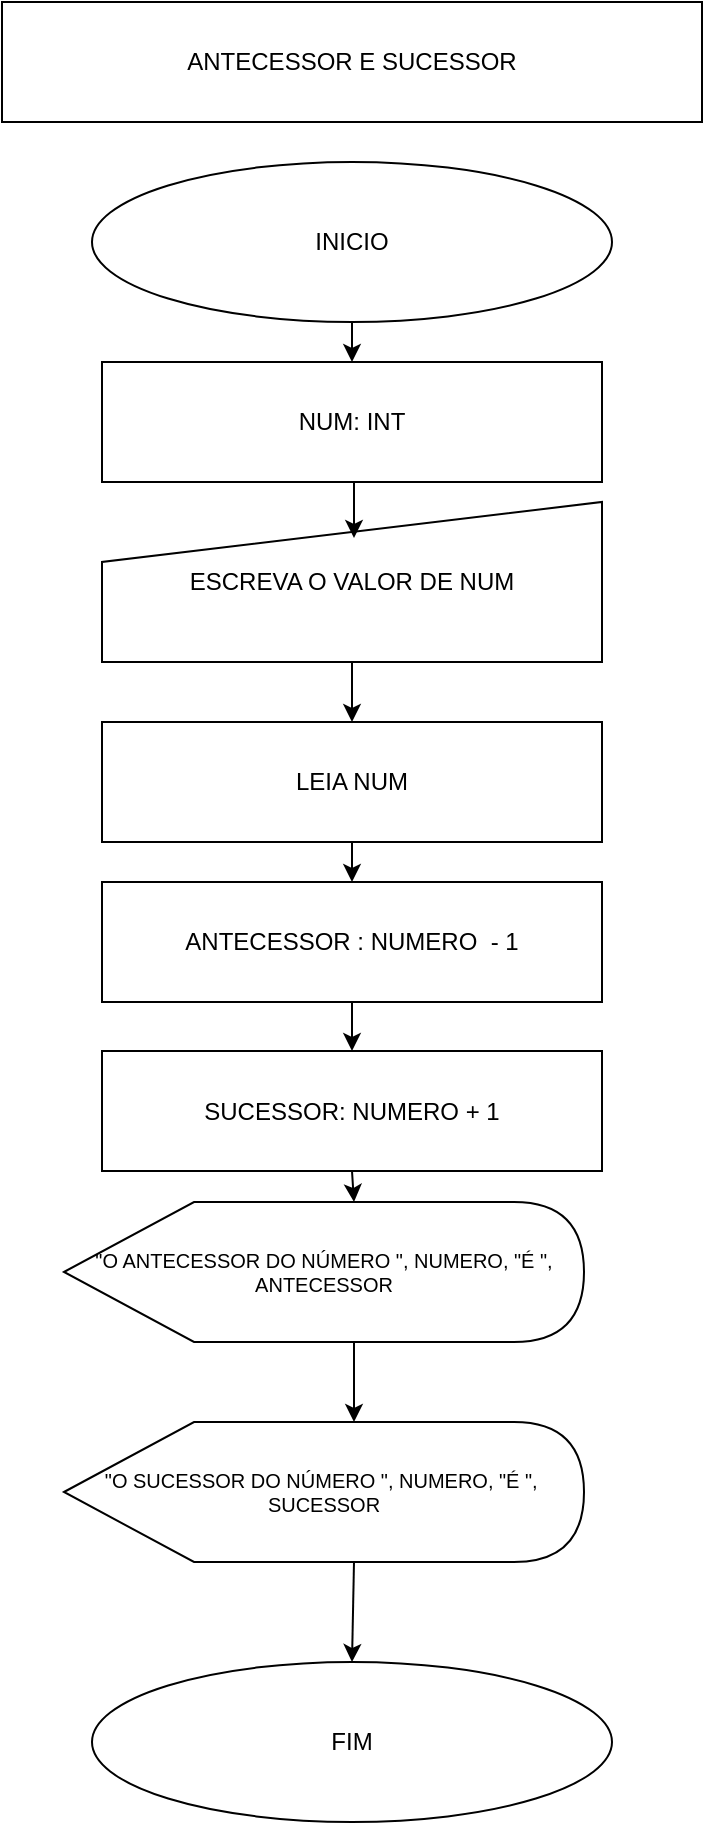 <mxfile>
    <diagram name="Página-1" id="qihxvgWzMPJ05p4WYAWs">
        <mxGraphModel dx="907" dy="528" grid="1" gridSize="10" guides="1" tooltips="1" connect="1" arrows="1" fold="1" page="1" pageScale="1" pageWidth="827" pageHeight="1169" math="0" shadow="0">
            <root>
                <mxCell id="0"/>
                <mxCell id="1" parent="0"/>
                <mxCell id="Zz7lqHkgqW2Vnof2PBcP-1" value="ANTECESSOR E SUCESSOR" style="rounded=0;whiteSpace=wrap;html=1;" parent="1" vertex="1">
                    <mxGeometry x="239" width="350" height="60" as="geometry"/>
                </mxCell>
                <mxCell id="Zz7lqHkgqW2Vnof2PBcP-11" style="edgeStyle=orthogonalEdgeStyle;rounded=0;orthogonalLoop=1;jettySize=auto;html=1;exitX=0.5;exitY=1;exitDx=0;exitDy=0;entryX=0.5;entryY=0;entryDx=0;entryDy=0;" parent="1" source="Zz7lqHkgqW2Vnof2PBcP-2" target="Zz7lqHkgqW2Vnof2PBcP-3" edge="1">
                    <mxGeometry relative="1" as="geometry"/>
                </mxCell>
                <mxCell id="Zz7lqHkgqW2Vnof2PBcP-2" value="INICIO" style="ellipse;whiteSpace=wrap;html=1;" parent="1" vertex="1">
                    <mxGeometry x="284" y="80" width="260" height="80" as="geometry"/>
                </mxCell>
                <mxCell id="Zz7lqHkgqW2Vnof2PBcP-3" value="NUM: INT" style="rounded=0;whiteSpace=wrap;html=1;" parent="1" vertex="1">
                    <mxGeometry x="289" y="180" width="250" height="60" as="geometry"/>
                </mxCell>
                <mxCell id="Zz7lqHkgqW2Vnof2PBcP-13" style="edgeStyle=orthogonalEdgeStyle;rounded=0;orthogonalLoop=1;jettySize=auto;html=1;exitX=0.5;exitY=1;exitDx=0;exitDy=0;entryX=0.5;entryY=0;entryDx=0;entryDy=0;" parent="1" source="Zz7lqHkgqW2Vnof2PBcP-4" target="Zz7lqHkgqW2Vnof2PBcP-5" edge="1">
                    <mxGeometry relative="1" as="geometry"/>
                </mxCell>
                <mxCell id="Zz7lqHkgqW2Vnof2PBcP-4" value="ESCREVA O VALOR DE NUM" style="shape=manualInput;whiteSpace=wrap;html=1;" parent="1" vertex="1">
                    <mxGeometry x="289" y="250" width="250" height="80" as="geometry"/>
                </mxCell>
                <mxCell id="7" style="edgeStyle=none;html=1;exitX=0.5;exitY=1;exitDx=0;exitDy=0;entryX=0.5;entryY=0;entryDx=0;entryDy=0;" edge="1" parent="1" source="Zz7lqHkgqW2Vnof2PBcP-5" target="2">
                    <mxGeometry relative="1" as="geometry"/>
                </mxCell>
                <mxCell id="Zz7lqHkgqW2Vnof2PBcP-5" value="LEIA NUM" style="rounded=0;whiteSpace=wrap;html=1;" parent="1" vertex="1">
                    <mxGeometry x="289" y="360" width="250" height="60" as="geometry"/>
                </mxCell>
                <mxCell id="Zz7lqHkgqW2Vnof2PBcP-7" value="&quot;O ANTECESSOR DO NÚMERO &quot;, NUMERO, &quot;É &quot;, ANTECESSOR" style="shape=display;whiteSpace=wrap;html=1;align=center;verticalAlign=middle;fontSize=10;" parent="1" vertex="1">
                    <mxGeometry x="270" y="600" width="260" height="70" as="geometry"/>
                </mxCell>
                <mxCell id="4" style="edgeStyle=none;html=1;exitX=0;exitY=0;exitDx=145;exitDy=70;exitPerimeter=0;entryX=0.5;entryY=0;entryDx=0;entryDy=0;" edge="1" parent="1" source="Zz7lqHkgqW2Vnof2PBcP-9" target="Zz7lqHkgqW2Vnof2PBcP-10">
                    <mxGeometry relative="1" as="geometry"/>
                </mxCell>
                <mxCell id="Zz7lqHkgqW2Vnof2PBcP-9" value="&quot;O SUCESSOR DO NÚMERO &quot;, NUMERO, &quot;É &quot;,&amp;nbsp; SUCESSOR" style="shape=display;whiteSpace=wrap;html=1;align=center;verticalAlign=middle;fontSize=10;" parent="1" vertex="1">
                    <mxGeometry x="270" y="710" width="260" height="70" as="geometry"/>
                </mxCell>
                <mxCell id="Zz7lqHkgqW2Vnof2PBcP-10" value="FIM" style="ellipse;whiteSpace=wrap;html=1;" parent="1" vertex="1">
                    <mxGeometry x="284" y="830" width="260" height="80" as="geometry"/>
                </mxCell>
                <mxCell id="Zz7lqHkgqW2Vnof2PBcP-12" style="edgeStyle=orthogonalEdgeStyle;rounded=0;orthogonalLoop=1;jettySize=auto;html=1;exitX=0.5;exitY=1;exitDx=0;exitDy=0;entryX=0.504;entryY=0.225;entryDx=0;entryDy=0;entryPerimeter=0;" parent="1" source="Zz7lqHkgqW2Vnof2PBcP-3" target="Zz7lqHkgqW2Vnof2PBcP-4" edge="1">
                    <mxGeometry relative="1" as="geometry"/>
                </mxCell>
                <mxCell id="Zz7lqHkgqW2Vnof2PBcP-15" style="edgeStyle=orthogonalEdgeStyle;rounded=0;orthogonalLoop=1;jettySize=auto;html=1;exitX=0;exitY=0;exitDx=145;exitDy=70;exitPerimeter=0;entryX=0;entryY=0;entryDx=145;entryDy=0;entryPerimeter=0;" parent="1" source="Zz7lqHkgqW2Vnof2PBcP-7" target="Zz7lqHkgqW2Vnof2PBcP-9" edge="1">
                    <mxGeometry relative="1" as="geometry"/>
                </mxCell>
                <mxCell id="5" style="edgeStyle=none;html=1;exitX=0.5;exitY=1;exitDx=0;exitDy=0;entryX=0.5;entryY=0;entryDx=0;entryDy=0;" edge="1" parent="1" source="2" target="3">
                    <mxGeometry relative="1" as="geometry"/>
                </mxCell>
                <mxCell id="2" value="ANTECESSOR : NUMERO&amp;nbsp; - 1" style="rounded=0;whiteSpace=wrap;html=1;" vertex="1" parent="1">
                    <mxGeometry x="289" y="440" width="250" height="60" as="geometry"/>
                </mxCell>
                <mxCell id="6" style="edgeStyle=none;html=1;exitX=0.5;exitY=1;exitDx=0;exitDy=0;entryX=0;entryY=0;entryDx=145;entryDy=0;entryPerimeter=0;" edge="1" parent="1" source="3" target="Zz7lqHkgqW2Vnof2PBcP-7">
                    <mxGeometry relative="1" as="geometry"/>
                </mxCell>
                <mxCell id="3" value="SUCESSOR: NUMERO + 1" style="rounded=0;whiteSpace=wrap;html=1;" vertex="1" parent="1">
                    <mxGeometry x="289" y="524.5" width="250" height="60" as="geometry"/>
                </mxCell>
            </root>
        </mxGraphModel>
    </diagram>
</mxfile>